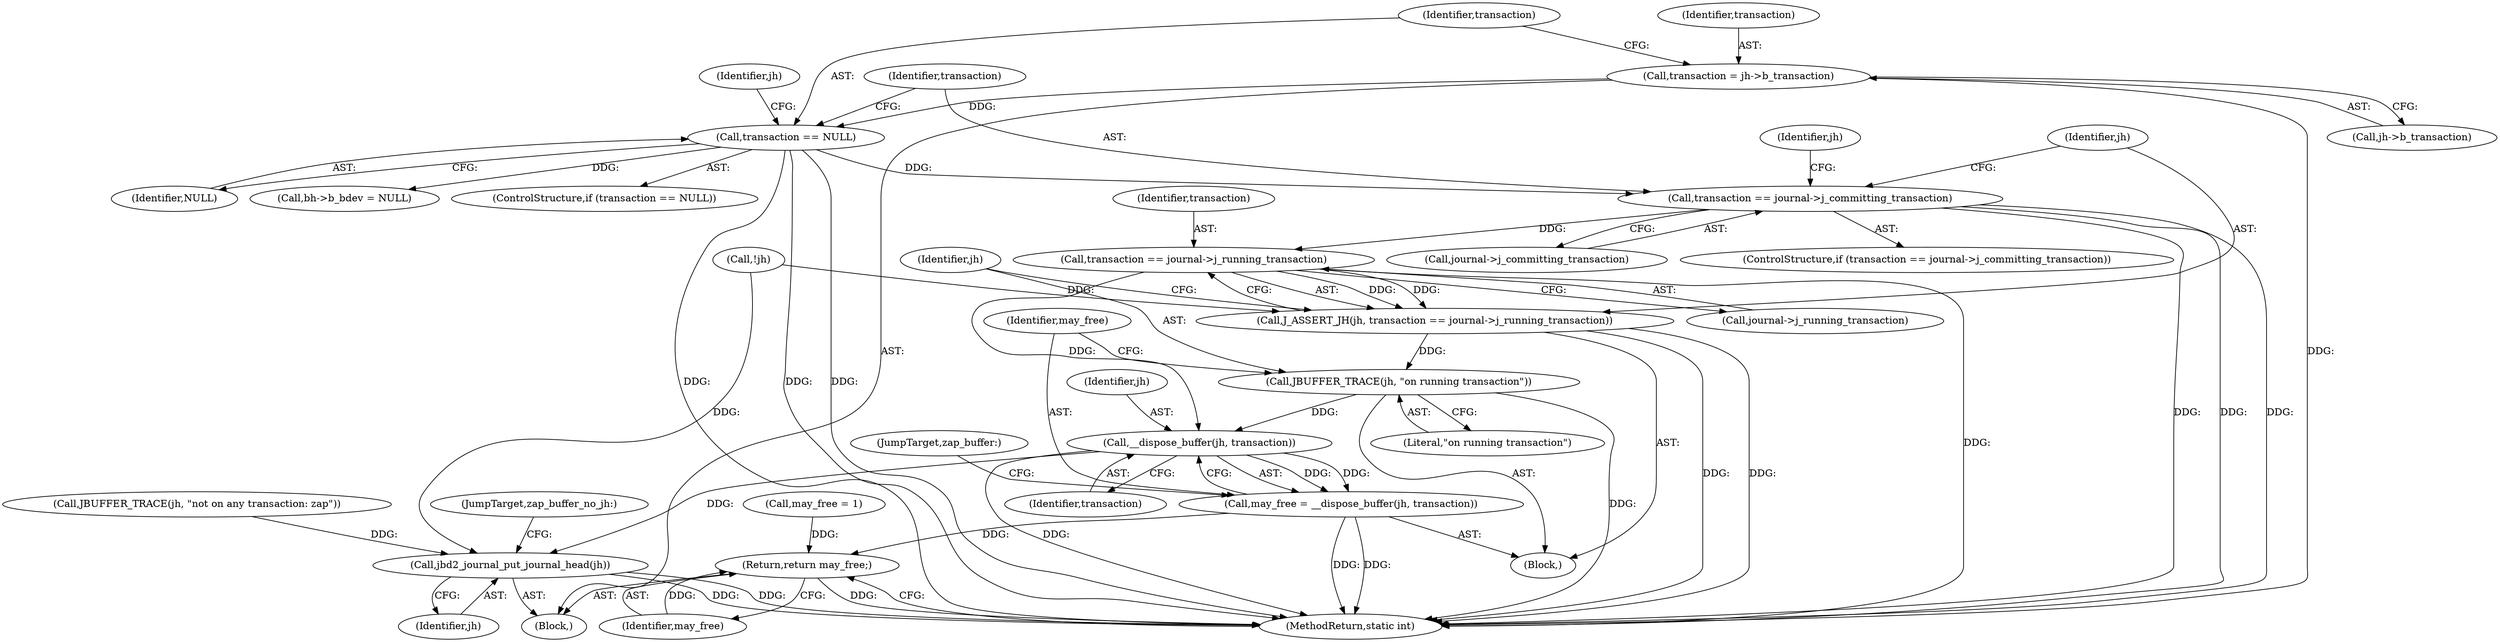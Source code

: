 digraph "0_linux_15291164b22a357cb211b618adfef4fa82fc0de3@pointer" {
"1000292" [label="(Call,transaction == journal->j_running_transaction)"];
"1000247" [label="(Call,transaction == journal->j_committing_transaction)"];
"1000156" [label="(Call,transaction == NULL)"];
"1000150" [label="(Call,transaction = jh->b_transaction)"];
"1000290" [label="(Call,J_ASSERT_JH(jh, transaction == journal->j_running_transaction))"];
"1000297" [label="(Call,JBUFFER_TRACE(jh, \"on running transaction\"))"];
"1000302" [label="(Call,__dispose_buffer(jh, transaction))"];
"1000300" [label="(Call,may_free = __dispose_buffer(jh, transaction))"];
"1000344" [label="(Return,return may_free;)"];
"1000306" [label="(Call,jbd2_journal_put_journal_head(jh))"];
"1000114" [label="(Block,)"];
"1000301" [label="(Identifier,may_free)"];
"1000249" [label="(Call,journal->j_committing_transaction)"];
"1000290" [label="(Call,J_ASSERT_JH(jh, transaction == journal->j_running_transaction))"];
"1000163" [label="(Identifier,jh)"];
"1000345" [label="(Identifier,may_free)"];
"1000118" [label="(Call,may_free = 1)"];
"1000298" [label="(Identifier,jh)"];
"1000297" [label="(Call,JBUFFER_TRACE(jh, \"on running transaction\"))"];
"1000344" [label="(Return,return may_free;)"];
"1000303" [label="(Identifier,jh)"];
"1000308" [label="(JumpTarget,zap_buffer_no_jh:)"];
"1000291" [label="(Identifier,jh)"];
"1000346" [label="(MethodReturn,static int)"];
"1000156" [label="(Call,transaction == NULL)"];
"1000158" [label="(Identifier,NULL)"];
"1000151" [label="(Identifier,transaction)"];
"1000248" [label="(Identifier,transaction)"];
"1000150" [label="(Call,transaction = jh->b_transaction)"];
"1000166" [label="(Call,JBUFFER_TRACE(jh, \"not on any transaction: zap\"))"];
"1000147" [label="(Call,!jh)"];
"1000293" [label="(Identifier,transaction)"];
"1000339" [label="(Call,bh->b_bdev = NULL)"];
"1000307" [label="(Identifier,jh)"];
"1000306" [label="(Call,jbd2_journal_put_journal_head(jh))"];
"1000292" [label="(Call,transaction == journal->j_running_transaction)"];
"1000254" [label="(Identifier,jh)"];
"1000152" [label="(Call,jh->b_transaction)"];
"1000300" [label="(Call,may_free = __dispose_buffer(jh, transaction))"];
"1000246" [label="(ControlStructure,if (transaction == journal->j_committing_transaction))"];
"1000247" [label="(Call,transaction == journal->j_committing_transaction)"];
"1000304" [label="(Identifier,transaction)"];
"1000157" [label="(Identifier,transaction)"];
"1000302" [label="(Call,__dispose_buffer(jh, transaction))"];
"1000299" [label="(Literal,\"on running transaction\")"];
"1000294" [label="(Call,journal->j_running_transaction)"];
"1000289" [label="(Block,)"];
"1000305" [label="(JumpTarget,zap_buffer:)"];
"1000155" [label="(ControlStructure,if (transaction == NULL))"];
"1000292" -> "1000290"  [label="AST: "];
"1000292" -> "1000294"  [label="CFG: "];
"1000293" -> "1000292"  [label="AST: "];
"1000294" -> "1000292"  [label="AST: "];
"1000290" -> "1000292"  [label="CFG: "];
"1000292" -> "1000346"  [label="DDG: "];
"1000292" -> "1000290"  [label="DDG: "];
"1000292" -> "1000290"  [label="DDG: "];
"1000247" -> "1000292"  [label="DDG: "];
"1000292" -> "1000302"  [label="DDG: "];
"1000247" -> "1000246"  [label="AST: "];
"1000247" -> "1000249"  [label="CFG: "];
"1000248" -> "1000247"  [label="AST: "];
"1000249" -> "1000247"  [label="AST: "];
"1000254" -> "1000247"  [label="CFG: "];
"1000291" -> "1000247"  [label="CFG: "];
"1000247" -> "1000346"  [label="DDG: "];
"1000247" -> "1000346"  [label="DDG: "];
"1000247" -> "1000346"  [label="DDG: "];
"1000156" -> "1000247"  [label="DDG: "];
"1000156" -> "1000155"  [label="AST: "];
"1000156" -> "1000158"  [label="CFG: "];
"1000157" -> "1000156"  [label="AST: "];
"1000158" -> "1000156"  [label="AST: "];
"1000163" -> "1000156"  [label="CFG: "];
"1000248" -> "1000156"  [label="CFG: "];
"1000156" -> "1000346"  [label="DDG: "];
"1000156" -> "1000346"  [label="DDG: "];
"1000156" -> "1000346"  [label="DDG: "];
"1000150" -> "1000156"  [label="DDG: "];
"1000156" -> "1000339"  [label="DDG: "];
"1000150" -> "1000114"  [label="AST: "];
"1000150" -> "1000152"  [label="CFG: "];
"1000151" -> "1000150"  [label="AST: "];
"1000152" -> "1000150"  [label="AST: "];
"1000157" -> "1000150"  [label="CFG: "];
"1000150" -> "1000346"  [label="DDG: "];
"1000290" -> "1000289"  [label="AST: "];
"1000291" -> "1000290"  [label="AST: "];
"1000298" -> "1000290"  [label="CFG: "];
"1000290" -> "1000346"  [label="DDG: "];
"1000290" -> "1000346"  [label="DDG: "];
"1000147" -> "1000290"  [label="DDG: "];
"1000290" -> "1000297"  [label="DDG: "];
"1000297" -> "1000289"  [label="AST: "];
"1000297" -> "1000299"  [label="CFG: "];
"1000298" -> "1000297"  [label="AST: "];
"1000299" -> "1000297"  [label="AST: "];
"1000301" -> "1000297"  [label="CFG: "];
"1000297" -> "1000346"  [label="DDG: "];
"1000297" -> "1000302"  [label="DDG: "];
"1000302" -> "1000300"  [label="AST: "];
"1000302" -> "1000304"  [label="CFG: "];
"1000303" -> "1000302"  [label="AST: "];
"1000304" -> "1000302"  [label="AST: "];
"1000300" -> "1000302"  [label="CFG: "];
"1000302" -> "1000346"  [label="DDG: "];
"1000302" -> "1000300"  [label="DDG: "];
"1000302" -> "1000300"  [label="DDG: "];
"1000302" -> "1000306"  [label="DDG: "];
"1000300" -> "1000289"  [label="AST: "];
"1000301" -> "1000300"  [label="AST: "];
"1000305" -> "1000300"  [label="CFG: "];
"1000300" -> "1000346"  [label="DDG: "];
"1000300" -> "1000346"  [label="DDG: "];
"1000300" -> "1000344"  [label="DDG: "];
"1000344" -> "1000114"  [label="AST: "];
"1000344" -> "1000345"  [label="CFG: "];
"1000345" -> "1000344"  [label="AST: "];
"1000346" -> "1000344"  [label="CFG: "];
"1000344" -> "1000346"  [label="DDG: "];
"1000345" -> "1000344"  [label="DDG: "];
"1000118" -> "1000344"  [label="DDG: "];
"1000306" -> "1000114"  [label="AST: "];
"1000306" -> "1000307"  [label="CFG: "];
"1000307" -> "1000306"  [label="AST: "];
"1000308" -> "1000306"  [label="CFG: "];
"1000306" -> "1000346"  [label="DDG: "];
"1000306" -> "1000346"  [label="DDG: "];
"1000166" -> "1000306"  [label="DDG: "];
"1000147" -> "1000306"  [label="DDG: "];
}
